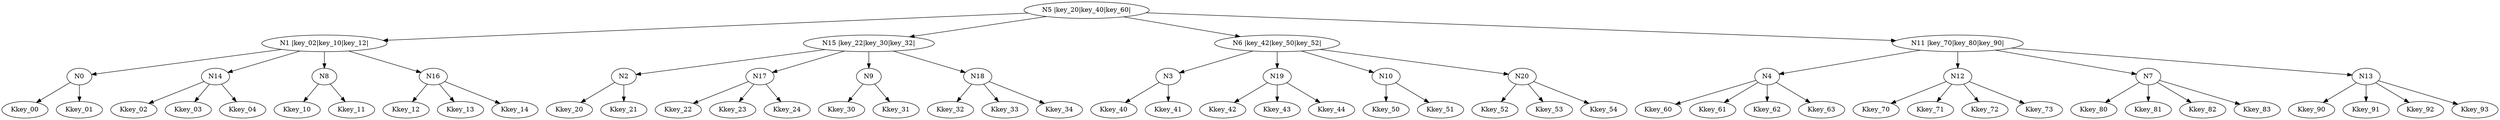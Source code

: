 digraph G {
N5[label="N5 |key_20|key_40|key_60|"]N5 -> N1;
N1[label="N1 |key_02|key_10|key_12|"]N1 -> N0;
N0 -> Kkey_00;
N0 -> Kkey_01;
N1 -> N14;
N14 -> Kkey_02;
N14 -> Kkey_03;
N14 -> Kkey_04;
N1 -> N8;
N8 -> Kkey_10;
N8 -> Kkey_11;
N1 -> N16;
N16 -> Kkey_12;
N16 -> Kkey_13;
N16 -> Kkey_14;
N5 -> N15;
N15[label="N15 |key_22|key_30|key_32|"]N15 -> N2;
N2 -> Kkey_20;
N2 -> Kkey_21;
N15 -> N17;
N17 -> Kkey_22;
N17 -> Kkey_23;
N17 -> Kkey_24;
N15 -> N9;
N9 -> Kkey_30;
N9 -> Kkey_31;
N15 -> N18;
N18 -> Kkey_32;
N18 -> Kkey_33;
N18 -> Kkey_34;
N5 -> N6;
N6[label="N6 |key_42|key_50|key_52|"]N6 -> N3;
N3 -> Kkey_40;
N3 -> Kkey_41;
N6 -> N19;
N19 -> Kkey_42;
N19 -> Kkey_43;
N19 -> Kkey_44;
N6 -> N10;
N10 -> Kkey_50;
N10 -> Kkey_51;
N6 -> N20;
N20 -> Kkey_52;
N20 -> Kkey_53;
N20 -> Kkey_54;
N5 -> N11;
N11[label="N11 |key_70|key_80|key_90|"]N11 -> N4;
N4 -> Kkey_60;
N4 -> Kkey_61;
N4 -> Kkey_62;
N4 -> Kkey_63;
N11 -> N12;
N12 -> Kkey_70;
N12 -> Kkey_71;
N12 -> Kkey_72;
N12 -> Kkey_73;
N11 -> N7;
N7 -> Kkey_80;
N7 -> Kkey_81;
N7 -> Kkey_82;
N7 -> Kkey_83;
N11 -> N13;
N13 -> Kkey_90;
N13 -> Kkey_91;
N13 -> Kkey_92;
N13 -> Kkey_93;
}
